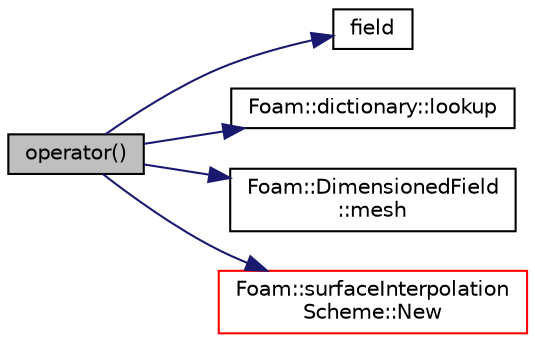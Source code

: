 digraph "operator()"
{
  bgcolor="transparent";
  edge [fontname="Helvetica",fontsize="10",labelfontname="Helvetica",labelfontsize="10"];
  node [fontname="Helvetica",fontsize="10",shape=record];
  rankdir="LR";
  Node1 [label="operator()",height=0.2,width=0.4,color="black", fillcolor="grey75", style="filled" fontcolor="black"];
  Node1 -> Node2 [color="midnightblue",fontsize="10",style="solid",fontname="Helvetica"];
  Node2 [label="field",height=0.2,width=0.4,color="black",URL="$combustion_2reactingFoam_2setRDeltaT_8H.html#a9698eee39c0e58c7c0df6fe1a4cc3168"];
  Node1 -> Node3 [color="midnightblue",fontsize="10",style="solid",fontname="Helvetica"];
  Node3 [label="Foam::dictionary::lookup",height=0.2,width=0.4,color="black",URL="$classFoam_1_1dictionary.html#ad0f1ad1c91ed2fc6b9c146c656f00054",tooltip="Find and return an entry data stream. FatalIOError if not found, or if the number of tokens is incorr..."];
  Node1 -> Node4 [color="midnightblue",fontsize="10",style="solid",fontname="Helvetica"];
  Node4 [label="Foam::DimensionedField\l::mesh",height=0.2,width=0.4,color="black",URL="$classFoam_1_1DimensionedField.html#abdefa6904b53f35c49185ee1cb3d1800",tooltip="Return mesh. "];
  Node1 -> Node5 [color="midnightblue",fontsize="10",style="solid",fontname="Helvetica"];
  Node5 [label="Foam::surfaceInterpolation\lScheme::New",height=0.2,width=0.4,color="red",URL="$classFoam_1_1surfaceInterpolationScheme.html#ad7a5400f463be6d6d6590c02af0c319f",tooltip="Return new tmp interpolation scheme. "];
}
